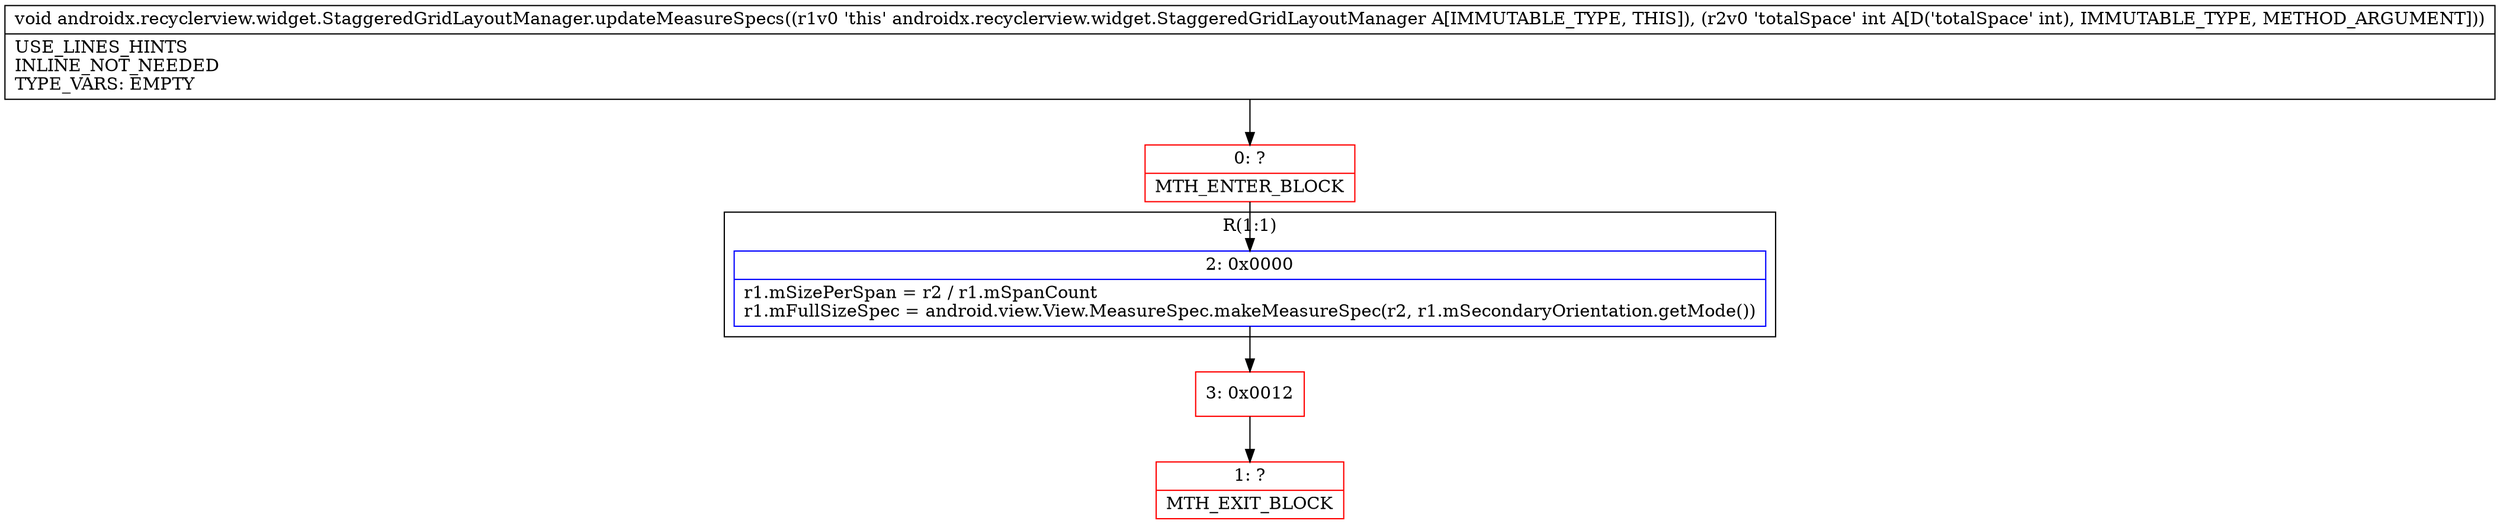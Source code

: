 digraph "CFG forandroidx.recyclerview.widget.StaggeredGridLayoutManager.updateMeasureSpecs(I)V" {
subgraph cluster_Region_1962109092 {
label = "R(1:1)";
node [shape=record,color=blue];
Node_2 [shape=record,label="{2\:\ 0x0000|r1.mSizePerSpan = r2 \/ r1.mSpanCount\lr1.mFullSizeSpec = android.view.View.MeasureSpec.makeMeasureSpec(r2, r1.mSecondaryOrientation.getMode())\l}"];
}
Node_0 [shape=record,color=red,label="{0\:\ ?|MTH_ENTER_BLOCK\l}"];
Node_3 [shape=record,color=red,label="{3\:\ 0x0012}"];
Node_1 [shape=record,color=red,label="{1\:\ ?|MTH_EXIT_BLOCK\l}"];
MethodNode[shape=record,label="{void androidx.recyclerview.widget.StaggeredGridLayoutManager.updateMeasureSpecs((r1v0 'this' androidx.recyclerview.widget.StaggeredGridLayoutManager A[IMMUTABLE_TYPE, THIS]), (r2v0 'totalSpace' int A[D('totalSpace' int), IMMUTABLE_TYPE, METHOD_ARGUMENT]))  | USE_LINES_HINTS\lINLINE_NOT_NEEDED\lTYPE_VARS: EMPTY\l}"];
MethodNode -> Node_0;Node_2 -> Node_3;
Node_0 -> Node_2;
Node_3 -> Node_1;
}

